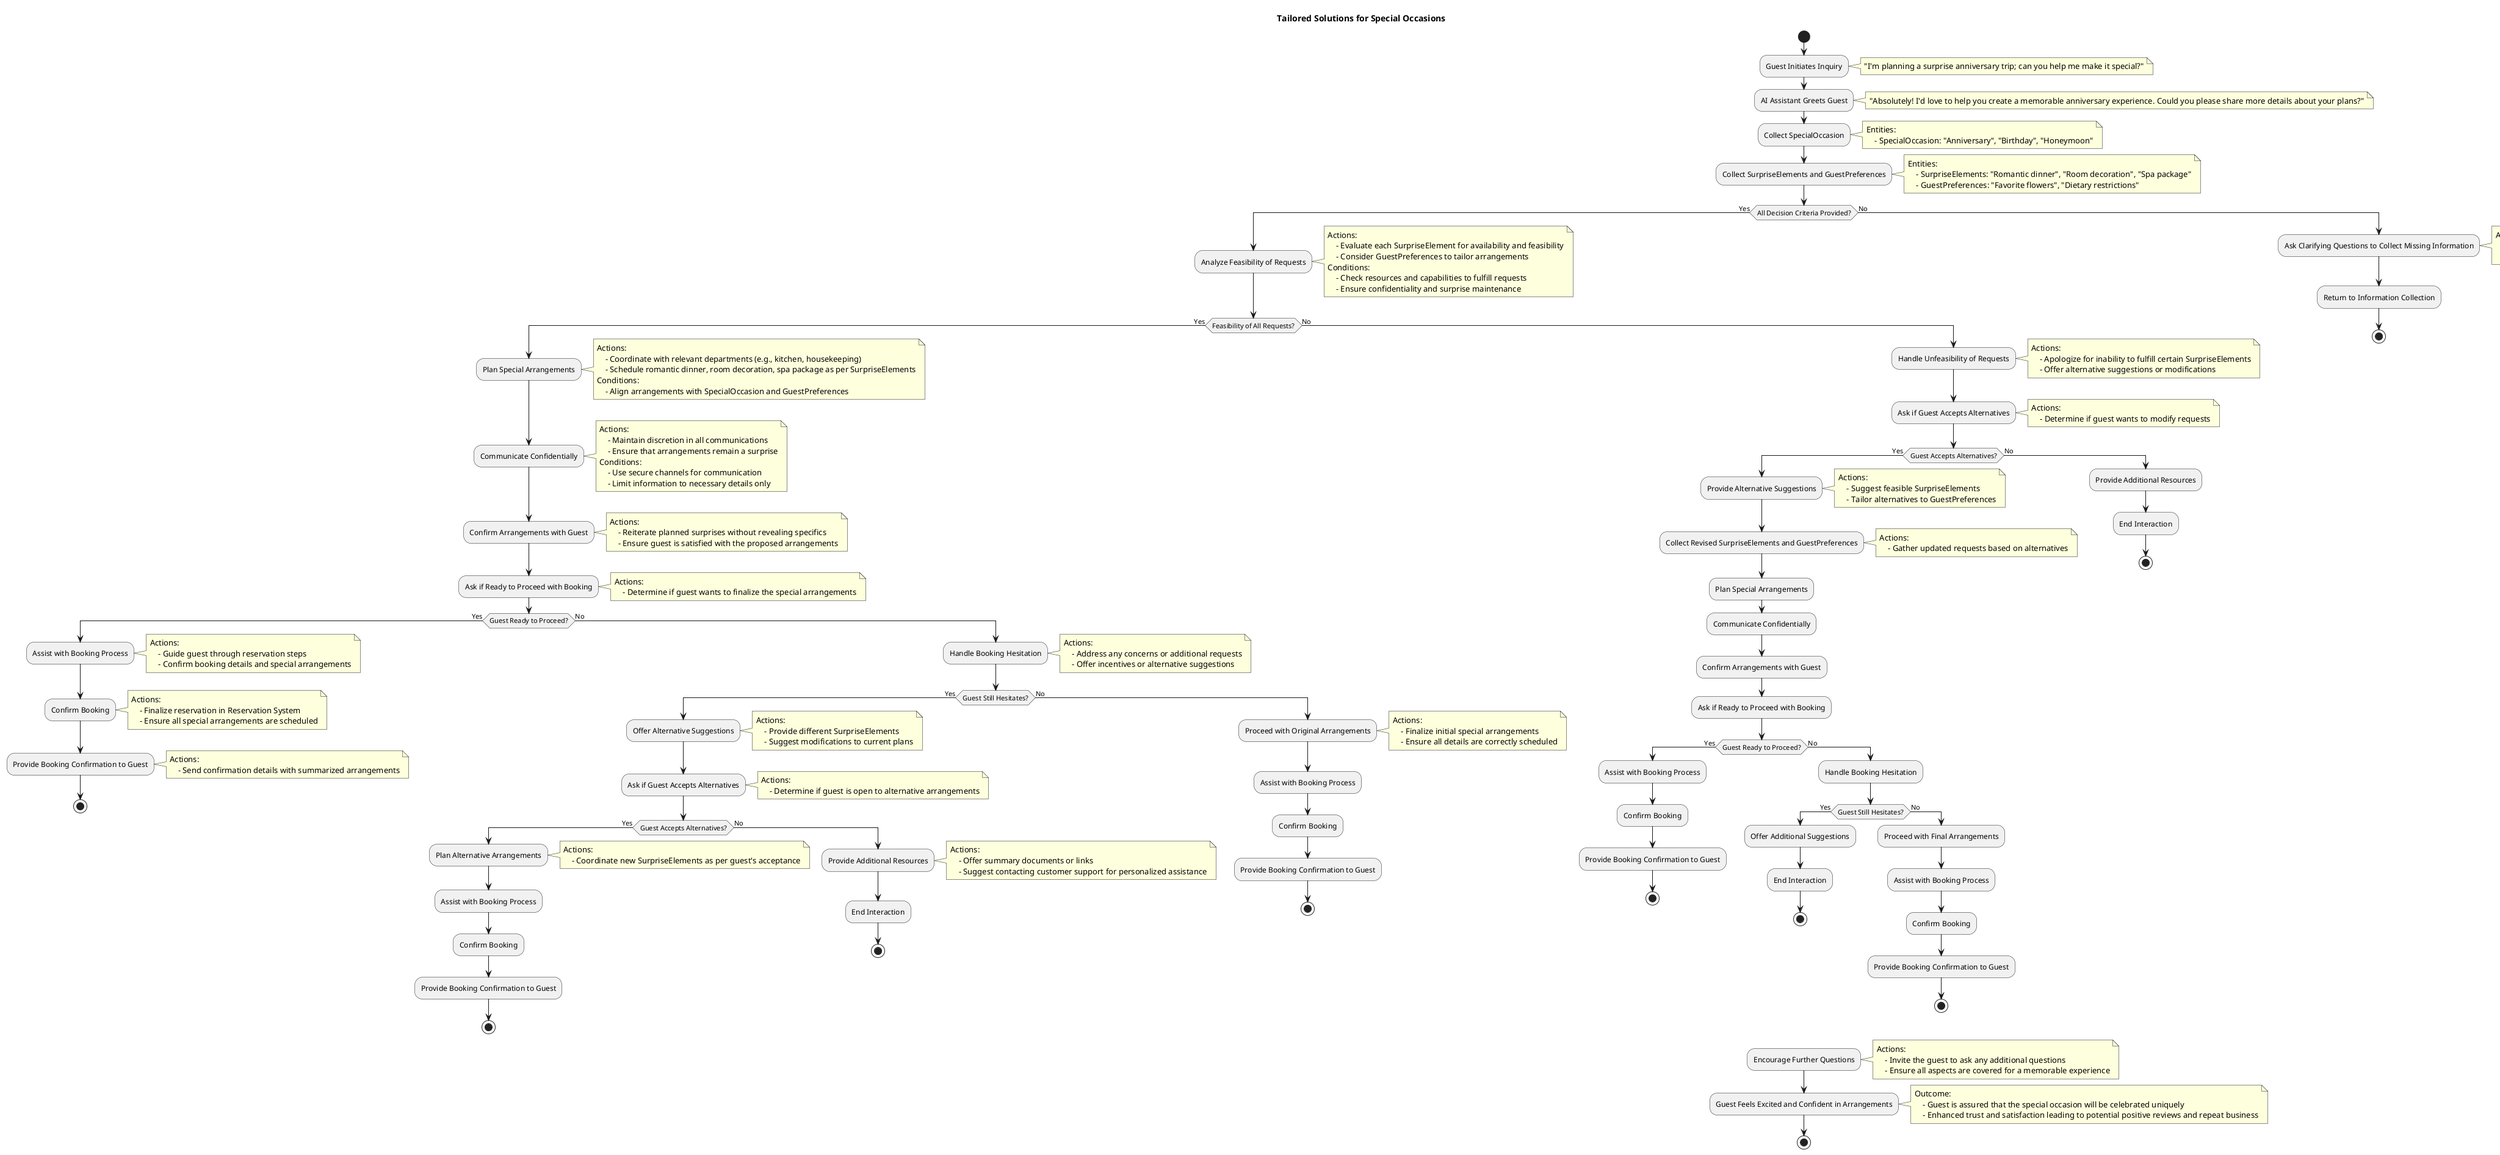 @startuml
title Tailored Solutions for Special Occasions

start

:Guest Initiates Inquiry;
note right
    "I'm planning a surprise anniversary trip; can you help me make it special?"
end note

:AI Assistant Greets Guest;
note right
    "Absolutely! I'd love to help you create a memorable anniversary experience. Could you please share more details about your plans?"
end note

:Collect SpecialOccasion;
note right
    Entities:
        - SpecialOccasion: "Anniversary", "Birthday", "Honeymoon"
end note

:Collect SurpriseElements and GuestPreferences;
note right
    Entities:
        - SurpriseElements: "Romantic dinner", "Room decoration", "Spa package"
        - GuestPreferences: "Favorite flowers", "Dietary restrictions"
end note

if (All Decision Criteria Provided?) then (Yes)
    :Analyze Feasibility of Requests;
    note right
        Actions:
            - Evaluate each SurpriseElement for availability and feasibility
            - Consider GuestPreferences to tailor arrangements
        Conditions:
            - Check resources and capabilities to fulfill requests
            - Ensure confidentiality and surprise maintenance
    end note

    if (Feasibility of All Requests?) then (Yes)
        :Plan Special Arrangements;
        note right
            Actions:
                - Coordinate with relevant departments (e.g., kitchen, housekeeping)
                - Schedule romantic dinner, room decoration, spa package as per SurpriseElements
            Conditions:
                - Align arrangements with SpecialOccasion and GuestPreferences
        end note

        :Communicate Confidentially;
        note right
            Actions:
                - Maintain discretion in all communications
                - Ensure that arrangements remain a surprise
            Conditions:
                - Use secure channels for communication
                - Limit information to necessary details only
        end note

        :Confirm Arrangements with Guest;
        note right
            Actions:
                - Reiterate planned surprises without revealing specifics
                - Ensure guest is satisfied with the proposed arrangements
        end note

        :Ask if Ready to Proceed with Booking;
        note right
            Actions:
                - Determine if guest wants to finalize the special arrangements
        end note

        if (Guest Ready to Proceed?) then (Yes)
            :Assist with Booking Process;
            note right
                Actions:
                    - Guide guest through reservation steps
                    - Confirm booking details and special arrangements
            end note

            :Confirm Booking;
            note right
                Actions:
                    - Finalize reservation in Reservation System
                    - Ensure all special arrangements are scheduled
            end note

            :Provide Booking Confirmation to Guest;
            note right
                Actions:
                    - Send confirmation details with summarized arrangements
            end note

            stop
        else (No)
            :Handle Booking Hesitation;
            note right
                Actions:
                    - Address any concerns or additional requests
                    - Offer incentives or alternative suggestions
            end note

            if (Guest Still Hesitates?) then (Yes)
                :Offer Alternative Suggestions;
                note right
                    Actions:
                        - Provide different SurpriseElements
                        - Suggest modifications to current plans
                end note

                :Ask if Guest Accepts Alternatives;
                note right
                    Actions:
                        - Determine if guest is open to alternative arrangements
                end note

                if (Guest Accepts Alternatives?) then (Yes)
                    :Plan Alternative Arrangements;
                    note right
                        Actions:
                            - Coordinate new SurpriseElements as per guest's acceptance
                    end note

                    :Assist with Booking Process;
                    :Confirm Booking;
                    :Provide Booking Confirmation to Guest;
                    stop
                else (No)
                    :Provide Additional Resources;
                    note right
                        Actions:
                            - Offer summary documents or links
                            - Suggest contacting customer support for personalized assistance
                    end note

                    :End Interaction;
                    stop
                endif
            else (No)
                :Proceed with Original Arrangements;
                note right
                    Actions:
                        - Finalize initial special arrangements
                        - Ensure all details are correctly scheduled
                end note

                :Assist with Booking Process;
                :Confirm Booking;
                :Provide Booking Confirmation to Guest;
                stop
            endif
        endif
    else (No)
        :Handle Unfeasibility of Requests;
        note right
            Actions:
                - Apologize for inability to fulfill certain SurpriseElements
                - Offer alternative suggestions or modifications
        end note

        :Ask if Guest Accepts Alternatives;
        note right
            Actions:
                - Determine if guest wants to modify requests
        end note

        if (Guest Accepts Alternatives?) then (Yes)
            :Provide Alternative Suggestions;
            note right
                Actions:
                    - Suggest feasible SurpriseElements
                    - Tailor alternatives to GuestPreferences
            end note

            :Collect Revised SurpriseElements and GuestPreferences;
            note right
                Actions:
                    - Gather updated requests based on alternatives
            end note

            :Plan Special Arrangements;
            :Communicate Confidentially;
            :Confirm Arrangements with Guest;
            :Ask if Ready to Proceed with Booking;

            if (Guest Ready to Proceed?) then (Yes)
                :Assist with Booking Process;
                :Confirm Booking;
                :Provide Booking Confirmation to Guest;
                stop
            else (No)
                :Handle Booking Hesitation;
                if (Guest Still Hesitates?) then (Yes)
                    :Offer Additional Suggestions;
                    :End Interaction;
                    stop
                else (No)
                    :Proceed with Final Arrangements;
                    :Assist with Booking Process;
                    :Confirm Booking;
                    :Provide Booking Confirmation to Guest;
                    stop
                endif
            endif
        else (No)
            :Provide Additional Resources;
            :End Interaction;
            stop
        endif
    endif
else (No)
    :Ask Clarifying Questions to Collect Missing Information;
    note right
        Actions:
            - Identify missing SpecialOccasion or SurpriseElements
            - Engage guest to provide necessary details
    end note

    :Return to Information Collection;
    stop
endif

:Encourage Further Questions;
note right
    Actions:
        - Invite the guest to ask any additional questions
        - Ensure all aspects are covered for a memorable experience
end note

:Guest Feels Excited and Confident in Arrangements;
note right
    Outcome:
        - Guest is assured that the special occasion will be celebrated uniquely
        - Enhanced trust and satisfaction leading to potential positive reviews and repeat business
end note

stop
@enduml


## **5. Tailored Solutions for Special Occasions**

### **Guest Intent:**

"I'm planning a surprise anniversary trip; can you help me make it special?"

**Guest's Job to Be Done:**

Delegate the planning of special arrangements to create a memorable experience.

**Outcome for the Guest:**

Ensure the special occasion is celebrated uniquely and impressively.

**Outcome for the Business:**

Enhance guest satisfaction, leading to positive reviews and repeat business.

**Compulsory Entities:**

- **SpecialOccasion**
    - **Type:** String
    - **Purpose:** Identify the occasion.
    - **Possible Values:** "Anniversary", "Birthday", "Honeymoon"
- **SurpriseElements**
    - **Type:** List of Strings
    - **Purpose:** Specific surprises or arrangements desired.
    - **Possible Values:** "Romantic dinner", "Room decoration", "Spa package"
- **GuestPreferences**
    - **Type:** List of Strings
    - **Purpose:** Preferences to tailor the experience.
    - **Possible Values:** "Favorite flowers", "Dietary restrictions"

**Key Conditions:**

- **Feasibility of Requests**
    - **Description:** Determine if the requested arrangements can be fulfilled.
    - **Related Entities:** SurpriseElements

**Primary Actions:**

- **Plan Special Arrangements**
    - **Description:** Coordinate to fulfill the guest's requests.
    - **Required Entities:** SurpriseElements, GuestPreferences
    - **Resulting State Change:** Arrangements scheduled.
- **Communicate Confidentially**
    - **Description:** Ensure surprise is maintained.
    - **Required Entities:** Discretion in communication
    - **Resulting State Change:** Guest trusts the process.


**Core Conversation Flow:**

- **Initial State:**
    
    Entities Collected: SpecialOccasion
    
- **Action:** Discuss SurpriseElements and GuestPreferences.
- **Action:** Confirm feasibility and plan execution.
- **Final State:**
    
    Guest feels excited and confident that the occasion will be special.
    

**Critical Error Handling:**

- **Error:** Unable to fulfill a request.
    - **Recovery Action:** Offer alternative suggestions.

**Evidence/Citation:**

- **Stakeholder Input:**
    - *Varun emphasized the importance of exceeding expectations for special occasions to build lasting guest relationships (Meeting Transcript, 00:40).*

---
